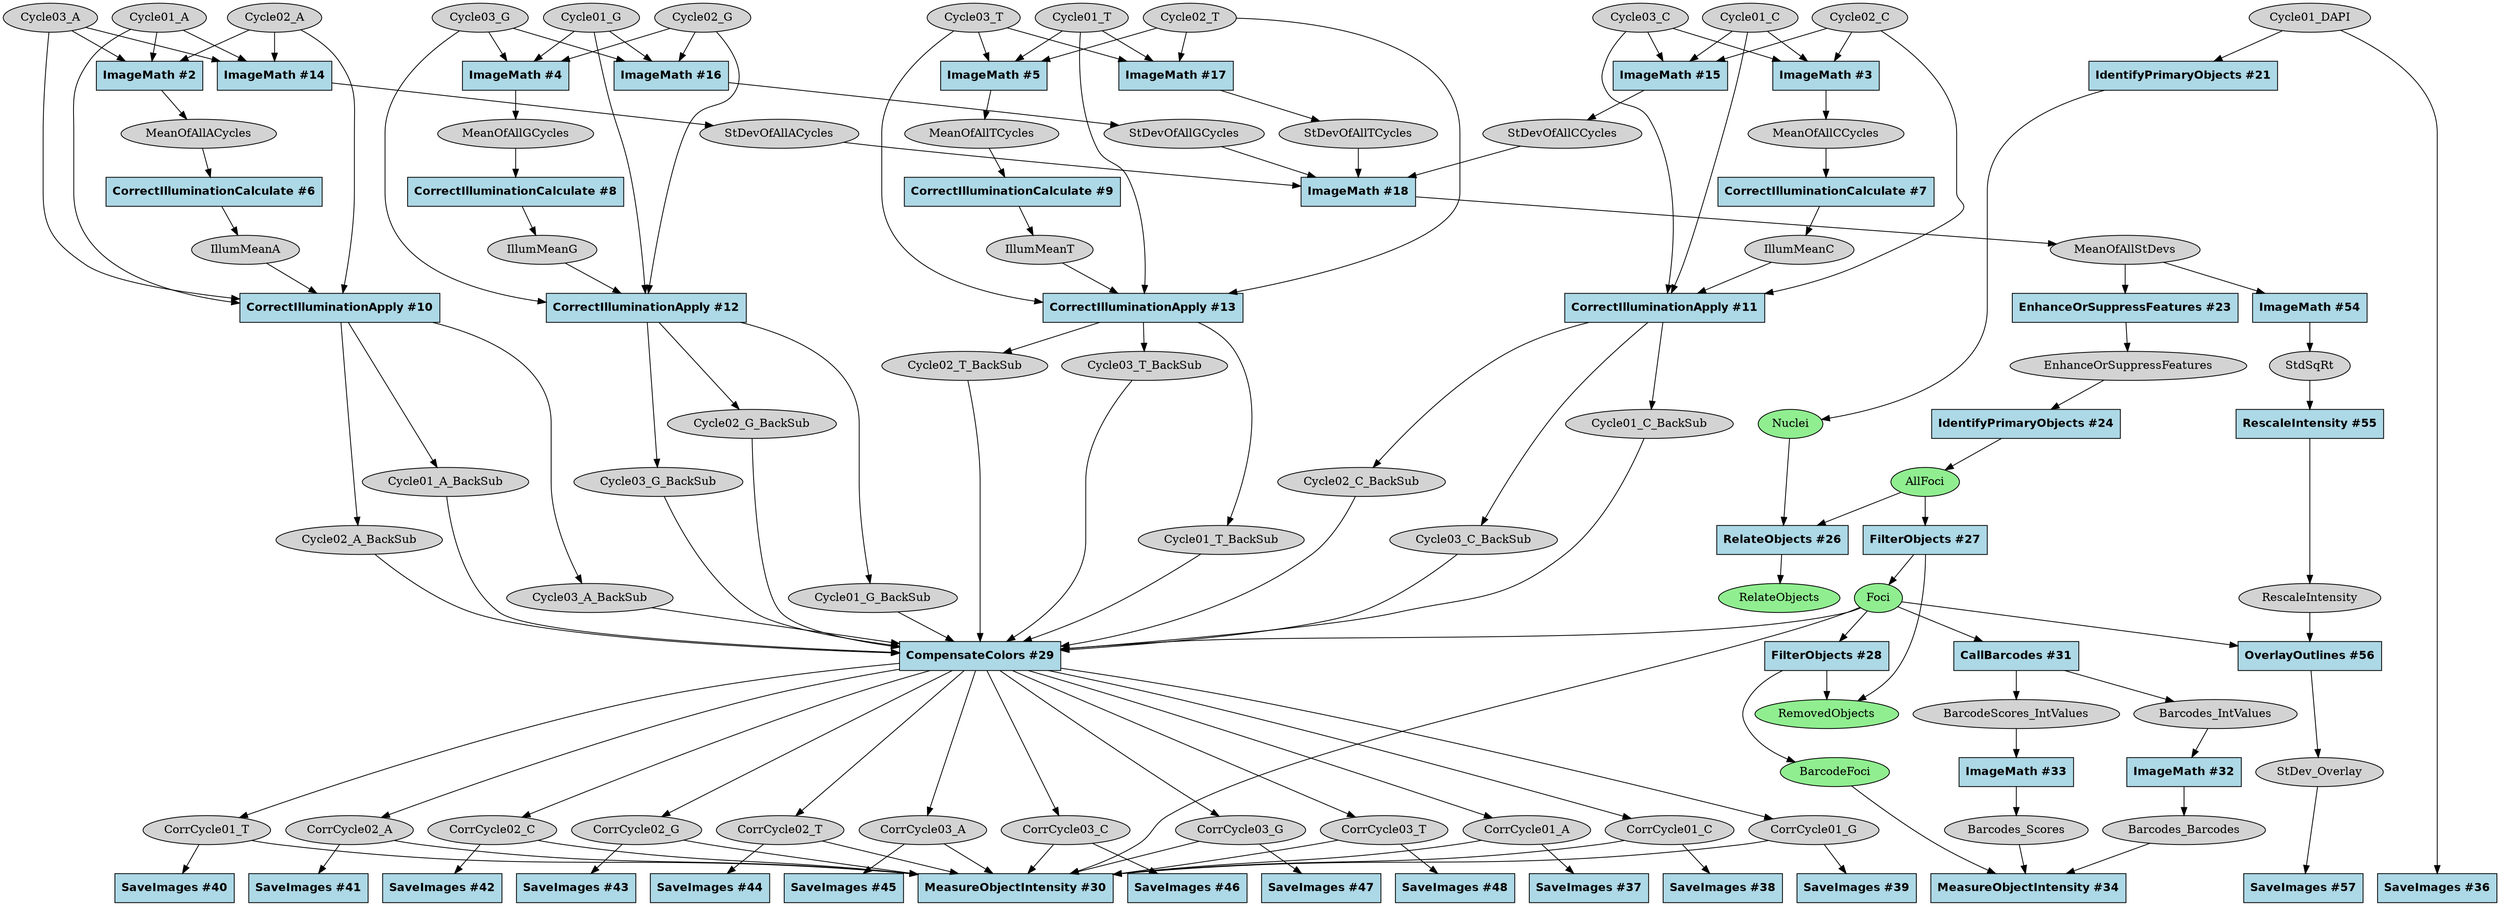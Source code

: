 strict digraph {
CallBarcodes_bc36b96a [type=module, label="CallBarcodes #31", module_name=CallBarcodes, module_num=31, original_num=31, stable_id="CallBarcodes_bc36b96a", enabled=True, shape=box, style=filled, fontname="Helvetica-Bold", fillcolor=lightblue];
CompensateColors_f9b42748 [type=module, label="CompensateColors #29", module_name=CompensateColors, module_num=29, original_num=29, stable_id="CompensateColors_f9b42748", enabled=True, shape=box, style=filled, fontname="Helvetica-Bold", fillcolor=lightblue];
CorrectIlluminationApply_1470ab63 [type=module, label="CorrectIlluminationApply #13", module_name=CorrectIlluminationApply, module_num=13, original_num=13, stable_id="CorrectIlluminationApply_1470ab63", enabled=True, shape=box, style=filled, fontname="Helvetica-Bold", fillcolor=lightblue];
CorrectIlluminationApply_54e94a2d [type=module, label="CorrectIlluminationApply #10", module_name=CorrectIlluminationApply, module_num=10, original_num=10, stable_id="CorrectIlluminationApply_54e94a2d", enabled=True, shape=box, style=filled, fontname="Helvetica-Bold", fillcolor=lightblue];
CorrectIlluminationApply_cff9cb5d [type=module, label="CorrectIlluminationApply #12", module_name=CorrectIlluminationApply, module_num=12, original_num=12, stable_id="CorrectIlluminationApply_cff9cb5d", enabled=True, shape=box, style=filled, fontname="Helvetica-Bold", fillcolor=lightblue];
CorrectIlluminationApply_d60b7604 [type=module, label="CorrectIlluminationApply #11", module_name=CorrectIlluminationApply, module_num=11, original_num=11, stable_id="CorrectIlluminationApply_d60b7604", enabled=True, shape=box, style=filled, fontname="Helvetica-Bold", fillcolor=lightblue];
CorrectIlluminationCalculate_334755f5 [type=module, label="CorrectIlluminationCalculate #6", module_name=CorrectIlluminationCalculate, module_num=6, original_num=6, stable_id="CorrectIlluminationCalculate_334755f5", enabled=True, shape=box, style=filled, fontname="Helvetica-Bold", fillcolor=lightblue];
CorrectIlluminationCalculate_8af30a76 [type=module, label="CorrectIlluminationCalculate #9", module_name=CorrectIlluminationCalculate, module_num=9, original_num=9, stable_id="CorrectIlluminationCalculate_8af30a76", enabled=True, shape=box, style=filled, fontname="Helvetica-Bold", fillcolor=lightblue];
CorrectIlluminationCalculate_d64cc7e1 [type=module, label="CorrectIlluminationCalculate #7", module_name=CorrectIlluminationCalculate, module_num=7, original_num=7, stable_id="CorrectIlluminationCalculate_d64cc7e1", enabled=True, shape=box, style=filled, fontname="Helvetica-Bold", fillcolor=lightblue];
CorrectIlluminationCalculate_e6ea05d7 [type=module, label="CorrectIlluminationCalculate #8", module_name=CorrectIlluminationCalculate, module_num=8, original_num=8, stable_id="CorrectIlluminationCalculate_e6ea05d7", enabled=True, shape=box, style=filled, fontname="Helvetica-Bold", fillcolor=lightblue];
EnhanceOrSuppressFeatures_6375e4b9 [type=module, label="EnhanceOrSuppressFeatures #23", module_name=EnhanceOrSuppressFeatures, module_num=23, original_num=23, stable_id="EnhanceOrSuppressFeatures_6375e4b9", enabled=True, shape=box, style=filled, fontname="Helvetica-Bold", fillcolor=lightblue];
FilterObjects_489d0938 [type=module, label="FilterObjects #27", module_name=FilterObjects, module_num=27, original_num=27, stable_id="FilterObjects_489d0938", enabled=True, shape=box, style=filled, fontname="Helvetica-Bold", fillcolor=lightblue];
FilterObjects_a0d8b12f [type=module, label="FilterObjects #28", module_name=FilterObjects, module_num=28, original_num=28, stable_id="FilterObjects_a0d8b12f", enabled=True, shape=box, style=filled, fontname="Helvetica-Bold", fillcolor=lightblue];
IdentifyPrimaryObjects_b4f91d11 [type=module, label="IdentifyPrimaryObjects #24", module_name=IdentifyPrimaryObjects, module_num=24, original_num=24, stable_id="IdentifyPrimaryObjects_b4f91d11", enabled=True, shape=box, style=filled, fontname="Helvetica-Bold", fillcolor=lightblue];
IdentifyPrimaryObjects_c9a11c07 [type=module, label="IdentifyPrimaryObjects #21", module_name=IdentifyPrimaryObjects, module_num=21, original_num=21, stable_id="IdentifyPrimaryObjects_c9a11c07", enabled=True, shape=box, style=filled, fontname="Helvetica-Bold", fillcolor=lightblue];
ImageMath_1533b2a0 [type=module, label="ImageMath #32", module_name=ImageMath, module_num=32, original_num=32, stable_id="ImageMath_1533b2a0", enabled=True, shape=box, style=filled, fontname="Helvetica-Bold", fillcolor=lightblue];
ImageMath_5a1977b5 [type=module, label="ImageMath #17", module_name=ImageMath, module_num=17, original_num=17, stable_id="ImageMath_5a1977b5", enabled=True, shape=box, style=filled, fontname="Helvetica-Bold", fillcolor=lightblue];
ImageMath_7c528bd8 [type=module, label="ImageMath #5", module_name=ImageMath, module_num=5, original_num=5, stable_id="ImageMath_7c528bd8", enabled=True, shape=box, style=filled, fontname="Helvetica-Bold", fillcolor=lightblue];
ImageMath_875e85f0 [type=module, label="ImageMath #16", module_name=ImageMath, module_num=16, original_num=16, stable_id="ImageMath_875e85f0", enabled=True, shape=box, style=filled, fontname="Helvetica-Bold", fillcolor=lightblue];
ImageMath_8bda3b49 [type=module, label="ImageMath #54", module_name=ImageMath, module_num=54, original_num=54, stable_id="ImageMath_8bda3b49", enabled=True, shape=box, style=filled, fontname="Helvetica-Bold", fillcolor=lightblue];
ImageMath_a2d6955d [type=module, label="ImageMath #2", module_name=ImageMath, module_num=2, original_num=2, stable_id="ImageMath_a2d6955d", enabled=True, shape=box, style=filled, fontname="Helvetica-Bold", fillcolor=lightblue];
ImageMath_b0baf463 [type=module, label="ImageMath #4", module_name=ImageMath, module_num=4, original_num=4, stable_id="ImageMath_b0baf463", enabled=True, shape=box, style=filled, fontname="Helvetica-Bold", fillcolor=lightblue];
ImageMath_b889b0b8 [type=module, label="ImageMath #15", module_name=ImageMath, module_num=15, original_num=15, stable_id="ImageMath_b889b0b8", enabled=True, shape=box, style=filled, fontname="Helvetica-Bold", fillcolor=lightblue];
ImageMath_b8a8cb34 [type=module, label="ImageMath #14", module_name=ImageMath, module_num=14, original_num=14, stable_id="ImageMath_b8a8cb34", enabled=True, shape=box, style=filled, fontname="Helvetica-Bold", fillcolor=lightblue];
ImageMath_c8e35dd9 [type=module, label="ImageMath #3", module_name=ImageMath, module_num=3, original_num=3, stable_id="ImageMath_c8e35dd9", enabled=True, shape=box, style=filled, fontname="Helvetica-Bold", fillcolor=lightblue];
ImageMath_cb959fbb [type=module, label="ImageMath #18", module_name=ImageMath, module_num=18, original_num=18, stable_id="ImageMath_cb959fbb", enabled=True, shape=box, style=filled, fontname="Helvetica-Bold", fillcolor=lightblue];
ImageMath_fd494492 [type=module, label="ImageMath #33", module_name=ImageMath, module_num=33, original_num=33, stable_id="ImageMath_fd494492", enabled=True, shape=box, style=filled, fontname="Helvetica-Bold", fillcolor=lightblue];
MeasureObjectIntensity_23398fff [type=module, label="MeasureObjectIntensity #30", module_name=MeasureObjectIntensity, module_num=30, original_num=30, stable_id="MeasureObjectIntensity_23398fff", enabled=True, shape=box, style=filled, fontname="Helvetica-Bold", fillcolor=lightblue];
MeasureObjectIntensity_310244a3 [type=module, label="MeasureObjectIntensity #34", module_name=MeasureObjectIntensity, module_num=34, original_num=34, stable_id="MeasureObjectIntensity_310244a3", enabled=True, shape=box, style=filled, fontname="Helvetica-Bold", fillcolor=lightblue];
OverlayOutlines_87b87059 [type=module, label="OverlayOutlines #56", module_name=OverlayOutlines, module_num=56, original_num=56, stable_id="OverlayOutlines_87b87059", enabled=True, shape=box, style=filled, fontname="Helvetica-Bold", fillcolor=lightblue];
RelateObjects_129b8099 [type=module, label="RelateObjects #26", module_name=RelateObjects, module_num=26, original_num=26, stable_id="RelateObjects_129b8099", enabled=True, shape=box, style=filled, fontname="Helvetica-Bold", fillcolor=lightblue];
RescaleIntensity_535e3969 [type=module, label="RescaleIntensity #55", module_name=RescaleIntensity, module_num=55, original_num=55, stable_id="RescaleIntensity_535e3969", enabled=True, shape=box, style=filled, fontname="Helvetica-Bold", fillcolor=lightblue];
SaveImages_330c0388 [type=module, label="SaveImages #57", module_name=SaveImages, module_num=57, original_num=57, stable_id="SaveImages_330c0388", enabled=True, shape=box, style=filled, fontname="Helvetica-Bold", fillcolor=lightblue];
SaveImages_449be876 [type=module, label="SaveImages #43", module_name=SaveImages, module_num=43, original_num=43, stable_id="SaveImages_449be876", enabled=True, shape=box, style=filled, fontname="Helvetica-Bold", fillcolor=lightblue];
SaveImages_605e9e6a [type=module, label="SaveImages #48", module_name=SaveImages, module_num=48, original_num=48, stable_id="SaveImages_605e9e6a", enabled=True, shape=box, style=filled, fontname="Helvetica-Bold", fillcolor=lightblue];
SaveImages_706ac2ab [type=module, label="SaveImages #38", module_name=SaveImages, module_num=38, original_num=38, stable_id="SaveImages_706ac2ab", enabled=True, shape=box, style=filled, fontname="Helvetica-Bold", fillcolor=lightblue];
SaveImages_7d82f3ed [type=module, label="SaveImages #37", module_name=SaveImages, module_num=37, original_num=37, stable_id="SaveImages_7d82f3ed", enabled=True, shape=box, style=filled, fontname="Helvetica-Bold", fillcolor=lightblue];
SaveImages_a76d743b [type=module, label="SaveImages #36", module_name=SaveImages, module_num=36, original_num=36, stable_id="SaveImages_a76d743b", enabled=True, shape=box, style=filled, fontname="Helvetica-Bold", fillcolor=lightblue];
SaveImages_b4f4c030 [type=module, label="SaveImages #40", module_name=SaveImages, module_num=40, original_num=40, stable_id="SaveImages_b4f4c030", enabled=True, shape=box, style=filled, fontname="Helvetica-Bold", fillcolor=lightblue];
SaveImages_b9169d9c [type=module, label="SaveImages #39", module_name=SaveImages, module_num=39, original_num=39, stable_id="SaveImages_b9169d9c", enabled=True, shape=box, style=filled, fontname="Helvetica-Bold", fillcolor=lightblue];
SaveImages_d0452ebc [type=module, label="SaveImages #44", module_name=SaveImages, module_num=44, original_num=44, stable_id="SaveImages_d0452ebc", enabled=True, shape=box, style=filled, fontname="Helvetica-Bold", fillcolor=lightblue];
SaveImages_d6bbc055 [type=module, label="SaveImages #45", module_name=SaveImages, module_num=45, original_num=45, stable_id="SaveImages_d6bbc055", enabled=True, shape=box, style=filled, fontname="Helvetica-Bold", fillcolor=lightblue];
SaveImages_d7642dbf [type=module, label="SaveImages #47", module_name=SaveImages, module_num=47, original_num=47, stable_id="SaveImages_d7642dbf", enabled=True, shape=box, style=filled, fontname="Helvetica-Bold", fillcolor=lightblue];
SaveImages_e221a61a [type=module, label="SaveImages #42", module_name=SaveImages, module_num=42, original_num=42, stable_id="SaveImages_e221a61a", enabled=True, shape=box, style=filled, fontname="Helvetica-Bold", fillcolor=lightblue];
SaveImages_edba6f32 [type=module, label="SaveImages #46", module_name=SaveImages, module_num=46, original_num=46, stable_id="SaveImages_edba6f32", enabled=True, shape=box, style=filled, fontname="Helvetica-Bold", fillcolor=lightblue];
SaveImages_fb525429 [type=module, label="SaveImages #41", module_name=SaveImages, module_num=41, original_num=41, stable_id="SaveImages_fb525429", enabled=True, shape=box, style=filled, fontname="Helvetica-Bold", fillcolor=lightblue];
image__BarcodeScores_IntValues [type=image, label="BarcodeScores_IntValues", shape=ellipse, style=filled, fillcolor=lightgray];
image__Barcodes_Barcodes [type=image, label="Barcodes_Barcodes", shape=ellipse, style=filled, fillcolor=lightgray];
image__Barcodes_IntValues [type=image, label="Barcodes_IntValues", shape=ellipse, style=filled, fillcolor=lightgray];
image__Barcodes_Scores [type=image, label="Barcodes_Scores", shape=ellipse, style=filled, fillcolor=lightgray];
image__CorrCycle01_A [type=image, label="CorrCycle01_A", shape=ellipse, style=filled, fillcolor=lightgray];
image__CorrCycle01_C [type=image, label="CorrCycle01_C", shape=ellipse, style=filled, fillcolor=lightgray];
image__CorrCycle01_G [type=image, label="CorrCycle01_G", shape=ellipse, style=filled, fillcolor=lightgray];
image__CorrCycle01_T [type=image, label="CorrCycle01_T", shape=ellipse, style=filled, fillcolor=lightgray];
image__CorrCycle02_A [type=image, label="CorrCycle02_A", shape=ellipse, style=filled, fillcolor=lightgray];
image__CorrCycle02_C [type=image, label="CorrCycle02_C", shape=ellipse, style=filled, fillcolor=lightgray];
image__CorrCycle02_G [type=image, label="CorrCycle02_G", shape=ellipse, style=filled, fillcolor=lightgray];
image__CorrCycle02_T [type=image, label="CorrCycle02_T", shape=ellipse, style=filled, fillcolor=lightgray];
image__CorrCycle03_A [type=image, label="CorrCycle03_A", shape=ellipse, style=filled, fillcolor=lightgray];
image__CorrCycle03_C [type=image, label="CorrCycle03_C", shape=ellipse, style=filled, fillcolor=lightgray];
image__CorrCycle03_G [type=image, label="CorrCycle03_G", shape=ellipse, style=filled, fillcolor=lightgray];
image__CorrCycle03_T [type=image, label="CorrCycle03_T", shape=ellipse, style=filled, fillcolor=lightgray];
image__Cycle01_A [type=image, label="Cycle01_A", shape=ellipse, style=filled, fillcolor=lightgray];
image__Cycle01_A_BackSub [type=image, label="Cycle01_A_BackSub", shape=ellipse, style=filled, fillcolor=lightgray];
image__Cycle01_C [type=image, label="Cycle01_C", shape=ellipse, style=filled, fillcolor=lightgray];
image__Cycle01_C_BackSub [type=image, label="Cycle01_C_BackSub", shape=ellipse, style=filled, fillcolor=lightgray];
image__Cycle01_DAPI [type=image, label="Cycle01_DAPI", shape=ellipse, style=filled, fillcolor=lightgray];
image__Cycle01_G [type=image, label="Cycle01_G", shape=ellipse, style=filled, fillcolor=lightgray];
image__Cycle01_G_BackSub [type=image, label="Cycle01_G_BackSub", shape=ellipse, style=filled, fillcolor=lightgray];
image__Cycle01_T [type=image, label="Cycle01_T", shape=ellipse, style=filled, fillcolor=lightgray];
image__Cycle01_T_BackSub [type=image, label="Cycle01_T_BackSub", shape=ellipse, style=filled, fillcolor=lightgray];
image__Cycle02_A [type=image, label="Cycle02_A", shape=ellipse, style=filled, fillcolor=lightgray];
image__Cycle02_A_BackSub [type=image, label="Cycle02_A_BackSub", shape=ellipse, style=filled, fillcolor=lightgray];
image__Cycle02_C [type=image, label="Cycle02_C", shape=ellipse, style=filled, fillcolor=lightgray];
image__Cycle02_C_BackSub [type=image, label="Cycle02_C_BackSub", shape=ellipse, style=filled, fillcolor=lightgray];
image__Cycle02_G [type=image, label="Cycle02_G", shape=ellipse, style=filled, fillcolor=lightgray];
image__Cycle02_G_BackSub [type=image, label="Cycle02_G_BackSub", shape=ellipse, style=filled, fillcolor=lightgray];
image__Cycle02_T [type=image, label="Cycle02_T", shape=ellipse, style=filled, fillcolor=lightgray];
image__Cycle02_T_BackSub [type=image, label="Cycle02_T_BackSub", shape=ellipse, style=filled, fillcolor=lightgray];
image__Cycle03_A [type=image, label="Cycle03_A", shape=ellipse, style=filled, fillcolor=lightgray];
image__Cycle03_A_BackSub [type=image, label="Cycle03_A_BackSub", shape=ellipse, style=filled, fillcolor=lightgray];
image__Cycle03_C [type=image, label="Cycle03_C", shape=ellipse, style=filled, fillcolor=lightgray];
image__Cycle03_C_BackSub [type=image, label="Cycle03_C_BackSub", shape=ellipse, style=filled, fillcolor=lightgray];
image__Cycle03_G [type=image, label="Cycle03_G", shape=ellipse, style=filled, fillcolor=lightgray];
image__Cycle03_G_BackSub [type=image, label="Cycle03_G_BackSub", shape=ellipse, style=filled, fillcolor=lightgray];
image__Cycle03_T [type=image, label="Cycle03_T", shape=ellipse, style=filled, fillcolor=lightgray];
image__Cycle03_T_BackSub [type=image, label="Cycle03_T_BackSub", shape=ellipse, style=filled, fillcolor=lightgray];
image__EnhanceOrSuppressFeatures [type=image, label=EnhanceOrSuppressFeatures, shape=ellipse, style=filled, fillcolor=lightgray];
image__IllumMeanA [type=image, label=IllumMeanA, shape=ellipse, style=filled, fillcolor=lightgray];
image__IllumMeanC [type=image, label=IllumMeanC, shape=ellipse, style=filled, fillcolor=lightgray];
image__IllumMeanG [type=image, label=IllumMeanG, shape=ellipse, style=filled, fillcolor=lightgray];
image__IllumMeanT [type=image, label=IllumMeanT, shape=ellipse, style=filled, fillcolor=lightgray];
image__MeanOfAllACycles [type=image, label=MeanOfAllACycles, shape=ellipse, style=filled, fillcolor=lightgray];
image__MeanOfAllCCycles [type=image, label=MeanOfAllCCycles, shape=ellipse, style=filled, fillcolor=lightgray];
image__MeanOfAllGCycles [type=image, label=MeanOfAllGCycles, shape=ellipse, style=filled, fillcolor=lightgray];
image__MeanOfAllStDevs [type=image, label=MeanOfAllStDevs, shape=ellipse, style=filled, fillcolor=lightgray];
image__MeanOfAllTCycles [type=image, label=MeanOfAllTCycles, shape=ellipse, style=filled, fillcolor=lightgray];
image__RescaleIntensity [type=image, label=RescaleIntensity, shape=ellipse, style=filled, fillcolor=lightgray];
image__StDevOfAllACycles [type=image, label=StDevOfAllACycles, shape=ellipse, style=filled, fillcolor=lightgray];
image__StDevOfAllCCycles [type=image, label=StDevOfAllCCycles, shape=ellipse, style=filled, fillcolor=lightgray];
image__StDevOfAllGCycles [type=image, label=StDevOfAllGCycles, shape=ellipse, style=filled, fillcolor=lightgray];
image__StDevOfAllTCycles [type=image, label=StDevOfAllTCycles, shape=ellipse, style=filled, fillcolor=lightgray];
image__StDev_Overlay [type=image, label="StDev_Overlay", shape=ellipse, style=filled, fillcolor=lightgray];
image__StdSqRt [type=image, label=StdSqRt, shape=ellipse, style=filled, fillcolor=lightgray];
object__AllFoci [type=object, label=AllFoci, shape=ellipse, style=filled, fillcolor=lightgreen];
object__BarcodeFoci [type=object, label=BarcodeFoci, shape=ellipse, style=filled, fillcolor=lightgreen];
object__Foci [type=object, label=Foci, shape=ellipse, style=filled, fillcolor=lightgreen];
object__Nuclei [type=object, label=Nuclei, shape=ellipse, style=filled, fillcolor=lightgreen];
object__RelateObjects [type=object, label=RelateObjects, shape=ellipse, style=filled, fillcolor=lightgreen];
object__RemovedObjects [type=object, label=RemovedObjects, shape=ellipse, style=filled, fillcolor=lightgreen];
CallBarcodes_bc36b96a -> image__BarcodeScores_IntValues [type="image_output"];
CallBarcodes_bc36b96a -> image__Barcodes_IntValues [type="image_output"];
CompensateColors_f9b42748 -> image__CorrCycle01_A [type="image_output"];
CompensateColors_f9b42748 -> image__CorrCycle01_C [type="image_output"];
CompensateColors_f9b42748 -> image__CorrCycle01_G [type="image_output"];
CompensateColors_f9b42748 -> image__CorrCycle01_T [type="image_output"];
CompensateColors_f9b42748 -> image__CorrCycle02_A [type="image_output"];
CompensateColors_f9b42748 -> image__CorrCycle02_C [type="image_output"];
CompensateColors_f9b42748 -> image__CorrCycle02_G [type="image_output"];
CompensateColors_f9b42748 -> image__CorrCycle02_T [type="image_output"];
CompensateColors_f9b42748 -> image__CorrCycle03_A [type="image_output"];
CompensateColors_f9b42748 -> image__CorrCycle03_C [type="image_output"];
CompensateColors_f9b42748 -> image__CorrCycle03_G [type="image_output"];
CompensateColors_f9b42748 -> image__CorrCycle03_T [type="image_output"];
CorrectIlluminationApply_1470ab63 -> image__Cycle01_T_BackSub [type="image_output"];
CorrectIlluminationApply_1470ab63 -> image__Cycle02_T_BackSub [type="image_output"];
CorrectIlluminationApply_1470ab63 -> image__Cycle03_T_BackSub [type="image_output"];
CorrectIlluminationApply_54e94a2d -> image__Cycle01_A_BackSub [type="image_output"];
CorrectIlluminationApply_54e94a2d -> image__Cycle02_A_BackSub [type="image_output"];
CorrectIlluminationApply_54e94a2d -> image__Cycle03_A_BackSub [type="image_output"];
CorrectIlluminationApply_cff9cb5d -> image__Cycle01_G_BackSub [type="image_output"];
CorrectIlluminationApply_cff9cb5d -> image__Cycle02_G_BackSub [type="image_output"];
CorrectIlluminationApply_cff9cb5d -> image__Cycle03_G_BackSub [type="image_output"];
CorrectIlluminationApply_d60b7604 -> image__Cycle01_C_BackSub [type="image_output"];
CorrectIlluminationApply_d60b7604 -> image__Cycle02_C_BackSub [type="image_output"];
CorrectIlluminationApply_d60b7604 -> image__Cycle03_C_BackSub [type="image_output"];
CorrectIlluminationCalculate_334755f5 -> image__IllumMeanA [type="image_output"];
CorrectIlluminationCalculate_8af30a76 -> image__IllumMeanT [type="image_output"];
CorrectIlluminationCalculate_d64cc7e1 -> image__IllumMeanC [type="image_output"];
CorrectIlluminationCalculate_e6ea05d7 -> image__IllumMeanG [type="image_output"];
EnhanceOrSuppressFeatures_6375e4b9 -> image__EnhanceOrSuppressFeatures [type="image_output"];
FilterObjects_489d0938 -> object__Foci [type="object_output"];
FilterObjects_489d0938 -> object__RemovedObjects [type="object_output"];
FilterObjects_a0d8b12f -> object__BarcodeFoci [type="object_output"];
FilterObjects_a0d8b12f -> object__RemovedObjects [type="object_output"];
IdentifyPrimaryObjects_b4f91d11 -> object__AllFoci [type="object_output"];
IdentifyPrimaryObjects_c9a11c07 -> object__Nuclei [type="object_output"];
ImageMath_1533b2a0 -> image__Barcodes_Barcodes [type="image_output"];
ImageMath_5a1977b5 -> image__StDevOfAllTCycles [type="image_output"];
ImageMath_7c528bd8 -> image__MeanOfAllTCycles [type="image_output"];
ImageMath_875e85f0 -> image__StDevOfAllGCycles [type="image_output"];
ImageMath_8bda3b49 -> image__StdSqRt [type="image_output"];
ImageMath_a2d6955d -> image__MeanOfAllACycles [type="image_output"];
ImageMath_b0baf463 -> image__MeanOfAllGCycles [type="image_output"];
ImageMath_b889b0b8 -> image__StDevOfAllCCycles [type="image_output"];
ImageMath_b8a8cb34 -> image__StDevOfAllACycles [type="image_output"];
ImageMath_c8e35dd9 -> image__MeanOfAllCCycles [type="image_output"];
ImageMath_cb959fbb -> image__MeanOfAllStDevs [type="image_output"];
ImageMath_fd494492 -> image__Barcodes_Scores [type="image_output"];
OverlayOutlines_87b87059 -> image__StDev_Overlay [type="image_output"];
RelateObjects_129b8099 -> object__RelateObjects [type="object_output"];
RescaleIntensity_535e3969 -> image__RescaleIntensity [type="image_output"];
image__BarcodeScores_IntValues -> ImageMath_fd494492 [type="image_input"];
image__Barcodes_Barcodes -> MeasureObjectIntensity_310244a3 [type="image_list_input"];
image__Barcodes_IntValues -> ImageMath_1533b2a0 [type="image_input"];
image__Barcodes_Scores -> MeasureObjectIntensity_310244a3 [type="image_list_input"];
image__CorrCycle01_A -> MeasureObjectIntensity_23398fff [type="image_list_input"];
image__CorrCycle01_A -> SaveImages_7d82f3ed [type="image_input"];
image__CorrCycle01_C -> MeasureObjectIntensity_23398fff [type="image_list_input"];
image__CorrCycle01_C -> SaveImages_706ac2ab [type="image_input"];
image__CorrCycle01_G -> MeasureObjectIntensity_23398fff [type="image_list_input"];
image__CorrCycle01_G -> SaveImages_b9169d9c [type="image_input"];
image__CorrCycle01_T -> MeasureObjectIntensity_23398fff [type="image_list_input"];
image__CorrCycle01_T -> SaveImages_b4f4c030 [type="image_input"];
image__CorrCycle02_A -> MeasureObjectIntensity_23398fff [type="image_list_input"];
image__CorrCycle02_A -> SaveImages_fb525429 [type="image_input"];
image__CorrCycle02_C -> MeasureObjectIntensity_23398fff [type="image_list_input"];
image__CorrCycle02_C -> SaveImages_e221a61a [type="image_input"];
image__CorrCycle02_G -> MeasureObjectIntensity_23398fff [type="image_list_input"];
image__CorrCycle02_G -> SaveImages_449be876 [type="image_input"];
image__CorrCycle02_T -> MeasureObjectIntensity_23398fff [type="image_list_input"];
image__CorrCycle02_T -> SaveImages_d0452ebc [type="image_input"];
image__CorrCycle03_A -> MeasureObjectIntensity_23398fff [type="image_list_input"];
image__CorrCycle03_A -> SaveImages_d6bbc055 [type="image_input"];
image__CorrCycle03_C -> MeasureObjectIntensity_23398fff [type="image_list_input"];
image__CorrCycle03_C -> SaveImages_edba6f32 [type="image_input"];
image__CorrCycle03_G -> MeasureObjectIntensity_23398fff [type="image_list_input"];
image__CorrCycle03_G -> SaveImages_d7642dbf [type="image_input"];
image__CorrCycle03_T -> MeasureObjectIntensity_23398fff [type="image_list_input"];
image__CorrCycle03_T -> SaveImages_605e9e6a [type="image_input"];
image__Cycle01_A -> CorrectIlluminationApply_54e94a2d [type="image_input"];
image__Cycle01_A -> ImageMath_a2d6955d [type="image_input"];
image__Cycle01_A -> ImageMath_b8a8cb34 [type="image_input"];
image__Cycle01_A_BackSub -> CompensateColors_f9b42748 [type="image_input"];
image__Cycle01_C -> CorrectIlluminationApply_d60b7604 [type="image_input"];
image__Cycle01_C -> ImageMath_b889b0b8 [type="image_input"];
image__Cycle01_C -> ImageMath_c8e35dd9 [type="image_input"];
image__Cycle01_C_BackSub -> CompensateColors_f9b42748 [type="image_input"];
image__Cycle01_DAPI -> IdentifyPrimaryObjects_c9a11c07 [type="image_input"];
image__Cycle01_DAPI -> SaveImages_a76d743b [type="image_input"];
image__Cycle01_G -> CorrectIlluminationApply_cff9cb5d [type="image_input"];
image__Cycle01_G -> ImageMath_875e85f0 [type="image_input"];
image__Cycle01_G -> ImageMath_b0baf463 [type="image_input"];
image__Cycle01_G_BackSub -> CompensateColors_f9b42748 [type="image_input"];
image__Cycle01_T -> CorrectIlluminationApply_1470ab63 [type="image_input"];
image__Cycle01_T -> ImageMath_5a1977b5 [type="image_input"];
image__Cycle01_T -> ImageMath_7c528bd8 [type="image_input"];
image__Cycle01_T_BackSub -> CompensateColors_f9b42748 [type="image_input"];
image__Cycle02_A -> CorrectIlluminationApply_54e94a2d [type="image_input"];
image__Cycle02_A -> ImageMath_a2d6955d [type="image_input"];
image__Cycle02_A -> ImageMath_b8a8cb34 [type="image_input"];
image__Cycle02_A_BackSub -> CompensateColors_f9b42748 [type="image_input"];
image__Cycle02_C -> CorrectIlluminationApply_d60b7604 [type="image_input"];
image__Cycle02_C -> ImageMath_b889b0b8 [type="image_input"];
image__Cycle02_C -> ImageMath_c8e35dd9 [type="image_input"];
image__Cycle02_C_BackSub -> CompensateColors_f9b42748 [type="image_input"];
image__Cycle02_G -> CorrectIlluminationApply_cff9cb5d [type="image_input"];
image__Cycle02_G -> ImageMath_875e85f0 [type="image_input"];
image__Cycle02_G -> ImageMath_b0baf463 [type="image_input"];
image__Cycle02_G_BackSub -> CompensateColors_f9b42748 [type="image_input"];
image__Cycle02_T -> CorrectIlluminationApply_1470ab63 [type="image_input"];
image__Cycle02_T -> ImageMath_5a1977b5 [type="image_input"];
image__Cycle02_T -> ImageMath_7c528bd8 [type="image_input"];
image__Cycle02_T_BackSub -> CompensateColors_f9b42748 [type="image_input"];
image__Cycle03_A -> CorrectIlluminationApply_54e94a2d [type="image_input"];
image__Cycle03_A -> ImageMath_a2d6955d [type="image_input"];
image__Cycle03_A -> ImageMath_b8a8cb34 [type="image_input"];
image__Cycle03_A_BackSub -> CompensateColors_f9b42748 [type="image_input"];
image__Cycle03_C -> CorrectIlluminationApply_d60b7604 [type="image_input"];
image__Cycle03_C -> ImageMath_b889b0b8 [type="image_input"];
image__Cycle03_C -> ImageMath_c8e35dd9 [type="image_input"];
image__Cycle03_C_BackSub -> CompensateColors_f9b42748 [type="image_input"];
image__Cycle03_G -> CorrectIlluminationApply_cff9cb5d [type="image_input"];
image__Cycle03_G -> ImageMath_875e85f0 [type="image_input"];
image__Cycle03_G -> ImageMath_b0baf463 [type="image_input"];
image__Cycle03_G_BackSub -> CompensateColors_f9b42748 [type="image_input"];
image__Cycle03_T -> CorrectIlluminationApply_1470ab63 [type="image_input"];
image__Cycle03_T -> ImageMath_5a1977b5 [type="image_input"];
image__Cycle03_T -> ImageMath_7c528bd8 [type="image_input"];
image__Cycle03_T_BackSub -> CompensateColors_f9b42748 [type="image_input"];
image__EnhanceOrSuppressFeatures -> IdentifyPrimaryObjects_b4f91d11 [type="image_input"];
image__IllumMeanA -> CorrectIlluminationApply_54e94a2d [type="image_input"];
image__IllumMeanC -> CorrectIlluminationApply_d60b7604 [type="image_input"];
image__IllumMeanG -> CorrectIlluminationApply_cff9cb5d [type="image_input"];
image__IllumMeanT -> CorrectIlluminationApply_1470ab63 [type="image_input"];
image__MeanOfAllACycles -> CorrectIlluminationCalculate_334755f5 [type="image_input"];
image__MeanOfAllCCycles -> CorrectIlluminationCalculate_d64cc7e1 [type="image_input"];
image__MeanOfAllGCycles -> CorrectIlluminationCalculate_e6ea05d7 [type="image_input"];
image__MeanOfAllStDevs -> EnhanceOrSuppressFeatures_6375e4b9 [type="image_input"];
image__MeanOfAllStDevs -> ImageMath_8bda3b49 [type="image_input"];
image__MeanOfAllTCycles -> CorrectIlluminationCalculate_8af30a76 [type="image_input"];
image__RescaleIntensity -> OverlayOutlines_87b87059 [type="image_input"];
image__StDevOfAllACycles -> ImageMath_cb959fbb [type="image_input"];
image__StDevOfAllCCycles -> ImageMath_cb959fbb [type="image_input"];
image__StDevOfAllGCycles -> ImageMath_cb959fbb [type="image_input"];
image__StDevOfAllTCycles -> ImageMath_cb959fbb [type="image_input"];
image__StDev_Overlay -> SaveImages_330c0388 [type="image_input"];
image__StdSqRt -> RescaleIntensity_535e3969 [type="image_input"];
object__AllFoci -> FilterObjects_489d0938 [type="object_input"];
object__AllFoci -> RelateObjects_129b8099 [type="object_input"];
object__BarcodeFoci -> MeasureObjectIntensity_310244a3 [type="object_list_input"];
object__Foci -> CallBarcodes_bc36b96a [type="object_input"];
object__Foci -> CompensateColors_f9b42748 [type="object_input"];
object__Foci -> FilterObjects_a0d8b12f [type="object_input"];
object__Foci -> MeasureObjectIntensity_23398fff [type="object_list_input"];
object__Foci -> OverlayOutlines_87b87059 [type="object_input"];
object__Nuclei -> RelateObjects_129b8099 [type="object_input"];

  {rank = min; image__Cycle01_A; image__Cycle02_A; image__Cycle03_A; image__Cycle01_C; image__Cycle02_C; image__Cycle03_C; image__Cycle01_G; image__Cycle02_G; image__Cycle03_G; image__Cycle01_T; image__Cycle02_T; image__Cycle03_T; image__Cycle01_DAPI;}
  {rank = max; MeasureObjectIntensity_23398fff; MeasureObjectIntensity_310244a3; SaveImages_a76d743b; SaveImages_7d82f3ed; SaveImages_706ac2ab; SaveImages_b9169d9c; SaveImages_b4f4c030; SaveImages_fb525429; SaveImages_e221a61a; SaveImages_449be876; SaveImages_d0452ebc; SaveImages_d6bbc055; SaveImages_edba6f32; SaveImages_d7642dbf; SaveImages_605e9e6a; SaveImages_330c0388;}
}
